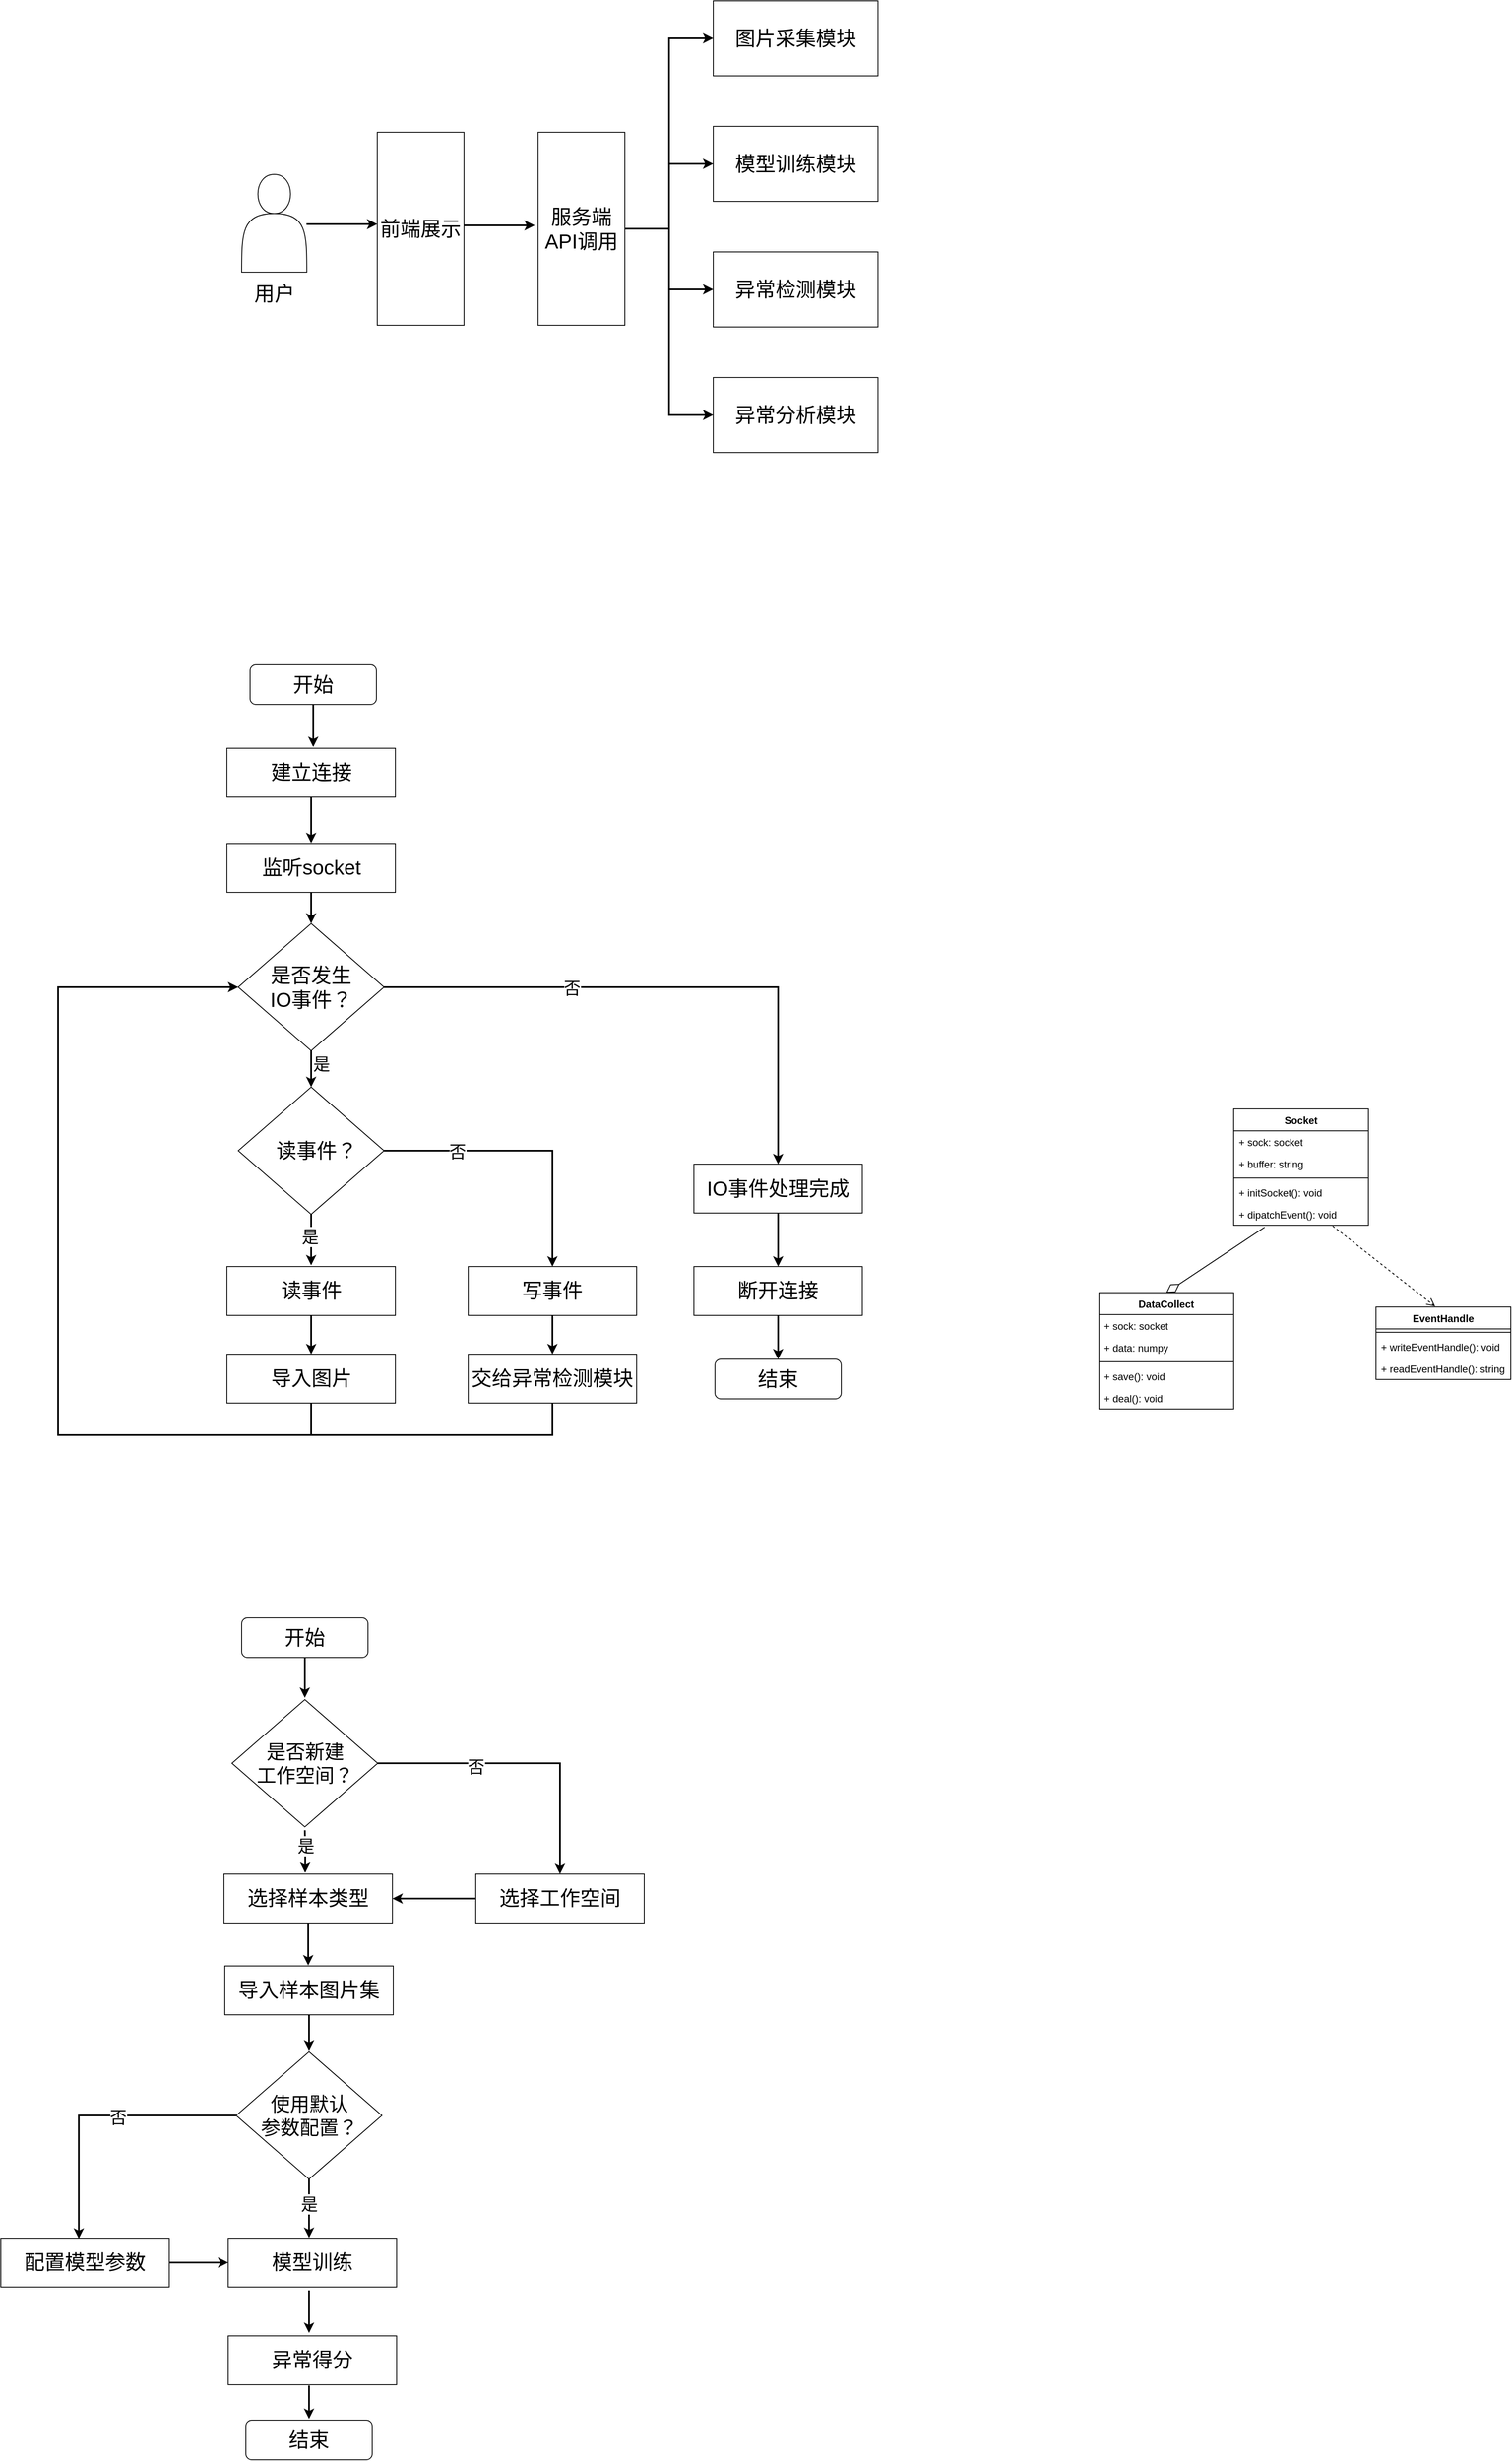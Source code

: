 <mxfile version="23.0.2" type="github">
  <diagram name="第 1 页" id="oIgSJ-jCkEDPL_mwqBG6">
    <mxGraphModel dx="2277" dy="1236" grid="0" gridSize="10" guides="1" tooltips="1" connect="1" arrows="1" fold="1" page="0" pageScale="1" pageWidth="1169" pageHeight="827" math="0" shadow="0">
      <root>
        <mxCell id="0" />
        <mxCell id="1" parent="0" />
        <mxCell id="Z4AFo1DgdPZZFTQi7bNu-21" style="edgeStyle=orthogonalEdgeStyle;rounded=0;orthogonalLoop=1;jettySize=auto;html=1;strokeWidth=2;" parent="1" edge="1">
          <mxGeometry relative="1" as="geometry">
            <mxPoint x="547" y="373.5" as="targetPoint" />
            <mxPoint x="463" y="373.5" as="sourcePoint" />
          </mxGeometry>
        </mxCell>
        <mxCell id="Z4AFo1DgdPZZFTQi7bNu-3" value="&lt;font style=&quot;font-size: 24px;&quot;&gt;前端展示&lt;/font&gt;" style="rounded=0;whiteSpace=wrap;html=1;" parent="1" vertex="1">
          <mxGeometry x="360" y="263" width="103" height="229" as="geometry" />
        </mxCell>
        <mxCell id="Z4AFo1DgdPZZFTQi7bNu-22" style="edgeStyle=orthogonalEdgeStyle;rounded=0;orthogonalLoop=1;jettySize=auto;html=1;entryX=0.5;entryY=1;entryDx=0;entryDy=0;strokeWidth=2;" parent="1" source="Z4AFo1DgdPZZFTQi7bNu-5" target="Z4AFo1DgdPZZFTQi7bNu-6" edge="1">
          <mxGeometry relative="1" as="geometry" />
        </mxCell>
        <mxCell id="Z4AFo1DgdPZZFTQi7bNu-23" style="edgeStyle=orthogonalEdgeStyle;rounded=0;orthogonalLoop=1;jettySize=auto;html=1;entryX=0.5;entryY=1;entryDx=0;entryDy=0;strokeWidth=2;" parent="1" source="Z4AFo1DgdPZZFTQi7bNu-5" target="Z4AFo1DgdPZZFTQi7bNu-11" edge="1">
          <mxGeometry relative="1" as="geometry" />
        </mxCell>
        <mxCell id="Z4AFo1DgdPZZFTQi7bNu-24" style="edgeStyle=orthogonalEdgeStyle;rounded=0;orthogonalLoop=1;jettySize=auto;html=1;entryX=0.5;entryY=1;entryDx=0;entryDy=0;strokeWidth=2;" parent="1" source="Z4AFo1DgdPZZFTQi7bNu-5" target="Z4AFo1DgdPZZFTQi7bNu-14" edge="1">
          <mxGeometry relative="1" as="geometry" />
        </mxCell>
        <mxCell id="Z4AFo1DgdPZZFTQi7bNu-25" style="edgeStyle=orthogonalEdgeStyle;rounded=0;orthogonalLoop=1;jettySize=auto;html=1;entryX=0.5;entryY=1;entryDx=0;entryDy=0;strokeWidth=2;" parent="1" source="Z4AFo1DgdPZZFTQi7bNu-5" target="Z4AFo1DgdPZZFTQi7bNu-17" edge="1">
          <mxGeometry relative="1" as="geometry" />
        </mxCell>
        <mxCell id="Z4AFo1DgdPZZFTQi7bNu-5" value="&lt;font style=&quot;font-size: 24px;&quot;&gt;服务端API调用&lt;/font&gt;" style="rounded=0;whiteSpace=wrap;html=1;" parent="1" vertex="1">
          <mxGeometry x="551" y="263" width="103" height="229" as="geometry" />
        </mxCell>
        <mxCell id="Z4AFo1DgdPZZFTQi7bNu-8" value="" style="group" parent="1" vertex="1" connectable="0">
          <mxGeometry x="759" y="107" width="195.64" height="89" as="geometry" />
        </mxCell>
        <mxCell id="Z4AFo1DgdPZZFTQi7bNu-6" value="" style="rounded=0;whiteSpace=wrap;html=1;rotation=90;" parent="Z4AFo1DgdPZZFTQi7bNu-8" vertex="1">
          <mxGeometry x="53.32" y="-53.32" width="89" height="195.64" as="geometry" />
        </mxCell>
        <mxCell id="Z4AFo1DgdPZZFTQi7bNu-7" value="&lt;font style=&quot;font-size: 24px;&quot;&gt;图片采集模块&lt;/font&gt;" style="text;html=1;strokeColor=none;fillColor=none;align=center;verticalAlign=middle;whiteSpace=wrap;rounded=0;" parent="Z4AFo1DgdPZZFTQi7bNu-8" vertex="1">
          <mxGeometry x="10.82" y="25.5" width="174" height="38" as="geometry" />
        </mxCell>
        <mxCell id="Z4AFo1DgdPZZFTQi7bNu-9" value="" style="group;strokeWidth=2;" parent="1" vertex="1" connectable="0">
          <mxGeometry x="199" y="313" width="77.33" height="157" as="geometry" />
        </mxCell>
        <mxCell id="Z4AFo1DgdPZZFTQi7bNu-1" value="" style="shape=actor;whiteSpace=wrap;html=1;" parent="Z4AFo1DgdPZZFTQi7bNu-9" vertex="1">
          <mxGeometry width="77.33" height="116" as="geometry" />
        </mxCell>
        <mxCell id="Z4AFo1DgdPZZFTQi7bNu-2" value="&lt;font style=&quot;font-size: 24px;&quot;&gt;用户&lt;/font&gt;" style="text;html=1;strokeColor=none;fillColor=none;align=center;verticalAlign=middle;whiteSpace=wrap;rounded=0;" parent="Z4AFo1DgdPZZFTQi7bNu-9" vertex="1">
          <mxGeometry x="8.66" y="127" width="60" height="30" as="geometry" />
        </mxCell>
        <mxCell id="Z4AFo1DgdPZZFTQi7bNu-10" value="" style="group" parent="1" vertex="1" connectable="0">
          <mxGeometry x="759" y="256" width="195.64" height="89" as="geometry" />
        </mxCell>
        <mxCell id="Z4AFo1DgdPZZFTQi7bNu-11" value="" style="rounded=0;whiteSpace=wrap;html=1;rotation=90;" parent="Z4AFo1DgdPZZFTQi7bNu-10" vertex="1">
          <mxGeometry x="53.32" y="-53.32" width="89" height="195.64" as="geometry" />
        </mxCell>
        <mxCell id="Z4AFo1DgdPZZFTQi7bNu-12" value="&lt;span style=&quot;font-size: 24px;&quot;&gt;模型训练模块&lt;/span&gt;" style="text;html=1;strokeColor=none;fillColor=none;align=center;verticalAlign=middle;whiteSpace=wrap;rounded=0;" parent="Z4AFo1DgdPZZFTQi7bNu-10" vertex="1">
          <mxGeometry x="10.82" y="25.5" width="174" height="38" as="geometry" />
        </mxCell>
        <mxCell id="Z4AFo1DgdPZZFTQi7bNu-13" value="" style="group" parent="1" vertex="1" connectable="0">
          <mxGeometry x="759" y="405" width="195.64" height="89" as="geometry" />
        </mxCell>
        <mxCell id="Z4AFo1DgdPZZFTQi7bNu-14" value="" style="rounded=0;whiteSpace=wrap;html=1;rotation=90;" parent="Z4AFo1DgdPZZFTQi7bNu-13" vertex="1">
          <mxGeometry x="53.32" y="-53.32" width="89" height="195.64" as="geometry" />
        </mxCell>
        <mxCell id="Z4AFo1DgdPZZFTQi7bNu-15" value="&lt;font style=&quot;font-size: 24px;&quot;&gt;异常检测模块&lt;/font&gt;" style="text;html=1;strokeColor=none;fillColor=none;align=center;verticalAlign=middle;whiteSpace=wrap;rounded=0;" parent="Z4AFo1DgdPZZFTQi7bNu-13" vertex="1">
          <mxGeometry x="10.82" y="25.5" width="174" height="38" as="geometry" />
        </mxCell>
        <mxCell id="Z4AFo1DgdPZZFTQi7bNu-16" value="" style="group" parent="1" vertex="1" connectable="0">
          <mxGeometry x="759" y="554" width="195.64" height="89" as="geometry" />
        </mxCell>
        <mxCell id="Z4AFo1DgdPZZFTQi7bNu-17" value="" style="rounded=0;whiteSpace=wrap;html=1;rotation=90;" parent="Z4AFo1DgdPZZFTQi7bNu-16" vertex="1">
          <mxGeometry x="53.32" y="-53.32" width="89" height="195.64" as="geometry" />
        </mxCell>
        <mxCell id="Z4AFo1DgdPZZFTQi7bNu-18" value="&lt;font style=&quot;font-size: 24px;&quot;&gt;异常分析模块&lt;/font&gt;" style="text;html=1;strokeColor=none;fillColor=none;align=center;verticalAlign=middle;whiteSpace=wrap;rounded=0;" parent="Z4AFo1DgdPZZFTQi7bNu-16" vertex="1">
          <mxGeometry x="10.82" y="25.5" width="174" height="38" as="geometry" />
        </mxCell>
        <mxCell id="Z4AFo1DgdPZZFTQi7bNu-26" style="edgeStyle=orthogonalEdgeStyle;rounded=0;orthogonalLoop=1;jettySize=auto;html=1;strokeWidth=2;" parent="1" edge="1">
          <mxGeometry relative="1" as="geometry">
            <mxPoint x="360" y="372" as="targetPoint" />
            <mxPoint x="276" y="372" as="sourcePoint" />
          </mxGeometry>
        </mxCell>
        <mxCell id="a3Q9JlaJn4SBkysk_mds-16" style="edgeStyle=orthogonalEdgeStyle;rounded=0;orthogonalLoop=1;jettySize=auto;html=1;strokeWidth=2;" parent="1" source="a3Q9JlaJn4SBkysk_mds-1" edge="1">
          <mxGeometry relative="1" as="geometry">
            <mxPoint x="284" y="992.5" as="targetPoint" />
          </mxGeometry>
        </mxCell>
        <mxCell id="a3Q9JlaJn4SBkysk_mds-1" value="&lt;font style=&quot;font-size: 24px;&quot;&gt;开始&lt;/font&gt;" style="rounded=1;whiteSpace=wrap;html=1;" parent="1" vertex="1">
          <mxGeometry x="209" y="895" width="150" height="47" as="geometry" />
        </mxCell>
        <mxCell id="a3Q9JlaJn4SBkysk_mds-17" style="edgeStyle=orthogonalEdgeStyle;rounded=0;orthogonalLoop=1;jettySize=auto;html=1;strokeWidth=2;" parent="1" source="a3Q9JlaJn4SBkysk_mds-2" edge="1">
          <mxGeometry relative="1" as="geometry">
            <mxPoint x="281.5" y="1106.5" as="targetPoint" />
          </mxGeometry>
        </mxCell>
        <mxCell id="a3Q9JlaJn4SBkysk_mds-2" value="&lt;font style=&quot;font-size: 24px;&quot;&gt;建立连接&lt;/font&gt;" style="rounded=0;whiteSpace=wrap;html=1;" parent="1" vertex="1">
          <mxGeometry x="181.5" y="994" width="200" height="58" as="geometry" />
        </mxCell>
        <mxCell id="a3Q9JlaJn4SBkysk_mds-3" value="&lt;font style=&quot;font-size: 24px;&quot;&gt;监听socket&lt;/font&gt;" style="rounded=0;whiteSpace=wrap;html=1;" parent="1" vertex="1">
          <mxGeometry x="181.5" y="1107" width="200" height="58" as="geometry" />
        </mxCell>
        <mxCell id="a3Q9JlaJn4SBkysk_mds-21" style="edgeStyle=orthogonalEdgeStyle;rounded=0;orthogonalLoop=1;jettySize=auto;html=1;strokeWidth=2;" parent="1" source="a3Q9JlaJn4SBkysk_mds-5" target="a3Q9JlaJn4SBkysk_mds-10" edge="1">
          <mxGeometry relative="1" as="geometry" />
        </mxCell>
        <mxCell id="a3Q9JlaJn4SBkysk_mds-5" value="&lt;span style=&quot;font-size: 24px;&quot;&gt;读事件&lt;/span&gt;" style="rounded=0;whiteSpace=wrap;html=1;" parent="1" vertex="1">
          <mxGeometry x="181.5" y="1609" width="200" height="58" as="geometry" />
        </mxCell>
        <mxCell id="a3Q9JlaJn4SBkysk_mds-24" style="edgeStyle=orthogonalEdgeStyle;rounded=0;orthogonalLoop=1;jettySize=auto;html=1;entryX=0.5;entryY=0;entryDx=0;entryDy=0;strokeWidth=2;" parent="1" source="a3Q9JlaJn4SBkysk_mds-8" target="a3Q9JlaJn4SBkysk_mds-13" edge="1">
          <mxGeometry relative="1" as="geometry" />
        </mxCell>
        <mxCell id="a3Q9JlaJn4SBkysk_mds-34" value="&lt;font style=&quot;font-size: 20px;&quot;&gt;否&lt;/font&gt;" style="edgeLabel;html=1;align=center;verticalAlign=middle;resizable=0;points=[];" parent="a3Q9JlaJn4SBkysk_mds-24" vertex="1" connectable="0">
          <mxGeometry x="-0.343" relative="1" as="geometry">
            <mxPoint as="offset" />
          </mxGeometry>
        </mxCell>
        <mxCell id="a3Q9JlaJn4SBkysk_mds-8" value="&lt;font style=&quot;font-size: 24px;&quot;&gt;是否发生&lt;br&gt;IO事件？&lt;/font&gt;" style="strokeWidth=1;html=1;shape=mxgraph.flowchart.decision;whiteSpace=wrap;" parent="1" vertex="1">
          <mxGeometry x="195" y="1202" width="173" height="151" as="geometry" />
        </mxCell>
        <mxCell id="a3Q9JlaJn4SBkysk_mds-20" style="edgeStyle=orthogonalEdgeStyle;rounded=0;orthogonalLoop=1;jettySize=auto;html=1;strokeWidth=2;" parent="1" source="a3Q9JlaJn4SBkysk_mds-9" edge="1">
          <mxGeometry relative="1" as="geometry">
            <mxPoint x="281.5" y="1607.5" as="targetPoint" />
          </mxGeometry>
        </mxCell>
        <mxCell id="a3Q9JlaJn4SBkysk_mds-33" value="&lt;font style=&quot;font-size: 20px;&quot;&gt;是&lt;/font&gt;" style="edgeLabel;html=1;align=center;verticalAlign=middle;resizable=0;points=[];" parent="a3Q9JlaJn4SBkysk_mds-20" vertex="1" connectable="0">
          <mxGeometry x="-0.141" y="-2" relative="1" as="geometry">
            <mxPoint as="offset" />
          </mxGeometry>
        </mxCell>
        <mxCell id="a3Q9JlaJn4SBkysk_mds-22" style="edgeStyle=orthogonalEdgeStyle;rounded=0;orthogonalLoop=1;jettySize=auto;html=1;entryX=0.5;entryY=0;entryDx=0;entryDy=0;strokeWidth=2;" parent="1" source="a3Q9JlaJn4SBkysk_mds-9" target="a3Q9JlaJn4SBkysk_mds-11" edge="1">
          <mxGeometry relative="1" as="geometry" />
        </mxCell>
        <mxCell id="a3Q9JlaJn4SBkysk_mds-32" value="&lt;font style=&quot;font-size: 20px;&quot;&gt;否&lt;/font&gt;" style="edgeLabel;html=1;align=center;verticalAlign=middle;resizable=0;points=[];" parent="a3Q9JlaJn4SBkysk_mds-22" vertex="1" connectable="0">
          <mxGeometry x="-0.483" relative="1" as="geometry">
            <mxPoint as="offset" />
          </mxGeometry>
        </mxCell>
        <mxCell id="a3Q9JlaJn4SBkysk_mds-9" value="&lt;span style=&quot;font-size: 24px;&quot;&gt;&amp;nbsp; 读事件？&lt;/span&gt;" style="strokeWidth=1;html=1;shape=mxgraph.flowchart.decision;whiteSpace=wrap;" parent="1" vertex="1">
          <mxGeometry x="195" y="1396" width="173" height="151" as="geometry" />
        </mxCell>
        <mxCell id="a3Q9JlaJn4SBkysk_mds-10" value="&lt;span style=&quot;font-size: 24px;&quot;&gt;导入图片&lt;/span&gt;" style="rounded=0;whiteSpace=wrap;html=1;" parent="1" vertex="1">
          <mxGeometry x="181.5" y="1713" width="200" height="58" as="geometry" />
        </mxCell>
        <mxCell id="a3Q9JlaJn4SBkysk_mds-23" style="edgeStyle=orthogonalEdgeStyle;rounded=0;orthogonalLoop=1;jettySize=auto;html=1;entryX=0.5;entryY=0;entryDx=0;entryDy=0;strokeWidth=2;" parent="1" source="a3Q9JlaJn4SBkysk_mds-11" target="a3Q9JlaJn4SBkysk_mds-12" edge="1">
          <mxGeometry relative="1" as="geometry" />
        </mxCell>
        <mxCell id="a3Q9JlaJn4SBkysk_mds-11" value="&lt;span style=&quot;font-size: 24px;&quot;&gt;写事件&lt;/span&gt;" style="rounded=0;whiteSpace=wrap;html=1;" parent="1" vertex="1">
          <mxGeometry x="468" y="1609" width="200" height="58" as="geometry" />
        </mxCell>
        <mxCell id="a3Q9JlaJn4SBkysk_mds-29" style="edgeStyle=orthogonalEdgeStyle;rounded=0;orthogonalLoop=1;jettySize=auto;html=1;endArrow=none;endFill=0;strokeWidth=2;" parent="1" source="a3Q9JlaJn4SBkysk_mds-12" edge="1">
          <mxGeometry relative="1" as="geometry">
            <mxPoint x="282" y="1809" as="targetPoint" />
            <Array as="points">
              <mxPoint x="568" y="1809" />
              <mxPoint x="283" y="1809" />
            </Array>
          </mxGeometry>
        </mxCell>
        <mxCell id="a3Q9JlaJn4SBkysk_mds-12" value="&lt;span style=&quot;font-size: 24px;&quot;&gt;交给异常检测模块&lt;/span&gt;" style="rounded=0;whiteSpace=wrap;html=1;" parent="1" vertex="1">
          <mxGeometry x="468" y="1713" width="200" height="58" as="geometry" />
        </mxCell>
        <mxCell id="a3Q9JlaJn4SBkysk_mds-25" style="edgeStyle=orthogonalEdgeStyle;rounded=0;orthogonalLoop=1;jettySize=auto;html=1;strokeWidth=2;" parent="1" source="a3Q9JlaJn4SBkysk_mds-13" target="a3Q9JlaJn4SBkysk_mds-14" edge="1">
          <mxGeometry relative="1" as="geometry" />
        </mxCell>
        <mxCell id="a3Q9JlaJn4SBkysk_mds-13" value="&lt;span style=&quot;font-size: 24px;&quot;&gt;IO事件处理完成&lt;/span&gt;" style="rounded=0;whiteSpace=wrap;html=1;" parent="1" vertex="1">
          <mxGeometry x="736" y="1487.5" width="200" height="58" as="geometry" />
        </mxCell>
        <mxCell id="a3Q9JlaJn4SBkysk_mds-26" style="edgeStyle=orthogonalEdgeStyle;rounded=0;orthogonalLoop=1;jettySize=auto;html=1;strokeWidth=2;" parent="1" source="a3Q9JlaJn4SBkysk_mds-14" target="a3Q9JlaJn4SBkysk_mds-15" edge="1">
          <mxGeometry relative="1" as="geometry" />
        </mxCell>
        <mxCell id="a3Q9JlaJn4SBkysk_mds-14" value="&lt;span style=&quot;font-size: 24px;&quot;&gt;断开连接&lt;/span&gt;" style="rounded=0;whiteSpace=wrap;html=1;" parent="1" vertex="1">
          <mxGeometry x="736" y="1609" width="200" height="58" as="geometry" />
        </mxCell>
        <mxCell id="a3Q9JlaJn4SBkysk_mds-15" value="&lt;font style=&quot;font-size: 24px;&quot;&gt;结束&lt;/font&gt;" style="rounded=1;whiteSpace=wrap;html=1;" parent="1" vertex="1">
          <mxGeometry x="761" y="1719" width="150" height="47" as="geometry" />
        </mxCell>
        <mxCell id="a3Q9JlaJn4SBkysk_mds-18" style="edgeStyle=orthogonalEdgeStyle;rounded=0;orthogonalLoop=1;jettySize=auto;html=1;entryX=0.5;entryY=0;entryDx=0;entryDy=0;entryPerimeter=0;strokeWidth=2;" parent="1" source="a3Q9JlaJn4SBkysk_mds-3" target="a3Q9JlaJn4SBkysk_mds-8" edge="1">
          <mxGeometry relative="1" as="geometry" />
        </mxCell>
        <mxCell id="a3Q9JlaJn4SBkysk_mds-19" style="edgeStyle=orthogonalEdgeStyle;rounded=0;orthogonalLoop=1;jettySize=auto;html=1;entryX=0.5;entryY=0;entryDx=0;entryDy=0;entryPerimeter=0;strokeWidth=2;" parent="1" source="a3Q9JlaJn4SBkysk_mds-8" target="a3Q9JlaJn4SBkysk_mds-9" edge="1">
          <mxGeometry relative="1" as="geometry" />
        </mxCell>
        <mxCell id="a3Q9JlaJn4SBkysk_mds-27" style="edgeStyle=orthogonalEdgeStyle;rounded=0;orthogonalLoop=1;jettySize=auto;html=1;entryX=0;entryY=0.5;entryDx=0;entryDy=0;entryPerimeter=0;strokeWidth=2;" parent="1" source="a3Q9JlaJn4SBkysk_mds-10" target="a3Q9JlaJn4SBkysk_mds-8" edge="1">
          <mxGeometry relative="1" as="geometry">
            <Array as="points">
              <mxPoint x="282" y="1809" />
              <mxPoint x="-19" y="1809" />
              <mxPoint x="-19" y="1278" />
            </Array>
          </mxGeometry>
        </mxCell>
        <mxCell id="a3Q9JlaJn4SBkysk_mds-31" value="&lt;font style=&quot;font-size: 20px;&quot;&gt;是&lt;/font&gt;" style="text;html=1;strokeColor=none;fillColor=none;align=center;verticalAlign=middle;whiteSpace=wrap;rounded=0;" parent="1" vertex="1">
          <mxGeometry x="264" y="1353" width="60" height="30" as="geometry" />
        </mxCell>
        <mxCell id="a3Q9JlaJn4SBkysk_mds-50" value="Socket" style="swimlane;fontStyle=1;align=center;verticalAlign=top;childLayout=stackLayout;horizontal=1;startSize=26;horizontalStack=0;resizeParent=1;resizeParentMax=0;resizeLast=0;collapsible=1;marginBottom=0;whiteSpace=wrap;html=1;" parent="1" vertex="1">
          <mxGeometry x="1377" y="1422" width="160" height="138" as="geometry">
            <mxRectangle x="1179" y="1234" width="74" height="26" as="alternateBounds" />
          </mxGeometry>
        </mxCell>
        <mxCell id="a3Q9JlaJn4SBkysk_mds-51" value="+ sock: socket" style="text;strokeColor=none;fillColor=none;align=left;verticalAlign=top;spacingLeft=4;spacingRight=4;overflow=hidden;rotatable=0;points=[[0,0.5],[1,0.5]];portConstraint=eastwest;whiteSpace=wrap;html=1;" parent="a3Q9JlaJn4SBkysk_mds-50" vertex="1">
          <mxGeometry y="26" width="160" height="26" as="geometry" />
        </mxCell>
        <mxCell id="a3Q9JlaJn4SBkysk_mds-65" value="&lt;span style=&quot;color: rgb(0, 0, 0); font-family: Helvetica; font-size: 12px; font-style: normal; font-variant-ligatures: normal; font-variant-caps: normal; font-weight: 400; letter-spacing: normal; orphans: 2; text-align: left; text-indent: 0px; text-transform: none; widows: 2; word-spacing: 0px; -webkit-text-stroke-width: 0px; background-color: rgb(255, 255, 255); text-decoration-thickness: initial; text-decoration-style: initial; text-decoration-color: initial; float: none; display: inline !important;&quot;&gt;+ buffer: string&amp;nbsp;&lt;/span&gt;" style="text;strokeColor=none;fillColor=none;align=left;verticalAlign=top;spacingLeft=4;spacingRight=4;overflow=hidden;rotatable=0;points=[[0,0.5],[1,0.5]];portConstraint=eastwest;whiteSpace=wrap;html=1;" parent="a3Q9JlaJn4SBkysk_mds-50" vertex="1">
          <mxGeometry y="52" width="160" height="26" as="geometry" />
        </mxCell>
        <mxCell id="a3Q9JlaJn4SBkysk_mds-52" value="" style="line;strokeWidth=1;fillColor=none;align=left;verticalAlign=middle;spacingTop=-1;spacingLeft=3;spacingRight=3;rotatable=0;labelPosition=right;points=[];portConstraint=eastwest;strokeColor=inherit;" parent="a3Q9JlaJn4SBkysk_mds-50" vertex="1">
          <mxGeometry y="78" width="160" height="8" as="geometry" />
        </mxCell>
        <mxCell id="a3Q9JlaJn4SBkysk_mds-53" value="+ initSocket(): void" style="text;strokeColor=none;fillColor=none;align=left;verticalAlign=top;spacingLeft=4;spacingRight=4;overflow=hidden;rotatable=0;points=[[0,0.5],[1,0.5]];portConstraint=eastwest;whiteSpace=wrap;html=1;" parent="a3Q9JlaJn4SBkysk_mds-50" vertex="1">
          <mxGeometry y="86" width="160" height="26" as="geometry" />
        </mxCell>
        <mxCell id="a3Q9JlaJn4SBkysk_mds-66" value="+ dipatchEvent(): void" style="text;strokeColor=none;fillColor=none;align=left;verticalAlign=top;spacingLeft=4;spacingRight=4;overflow=hidden;rotatable=0;points=[[0,0.5],[1,0.5]];portConstraint=eastwest;whiteSpace=wrap;html=1;" parent="a3Q9JlaJn4SBkysk_mds-50" vertex="1">
          <mxGeometry y="112" width="160" height="26" as="geometry" />
        </mxCell>
        <mxCell id="a3Q9JlaJn4SBkysk_mds-55" value="DataCollect" style="swimlane;fontStyle=1;align=center;verticalAlign=top;childLayout=stackLayout;horizontal=1;startSize=26;horizontalStack=0;resizeParent=1;resizeParentMax=0;resizeLast=0;collapsible=1;marginBottom=0;whiteSpace=wrap;html=1;" parent="1" vertex="1">
          <mxGeometry x="1217" y="1640" width="160" height="138" as="geometry" />
        </mxCell>
        <mxCell id="a3Q9JlaJn4SBkysk_mds-56" value="+ sock: socket" style="text;strokeColor=none;fillColor=none;align=left;verticalAlign=top;spacingLeft=4;spacingRight=4;overflow=hidden;rotatable=0;points=[[0,0.5],[1,0.5]];portConstraint=eastwest;whiteSpace=wrap;html=1;" parent="a3Q9JlaJn4SBkysk_mds-55" vertex="1">
          <mxGeometry y="26" width="160" height="26" as="geometry" />
        </mxCell>
        <mxCell id="a3Q9JlaJn4SBkysk_mds-68" value="&lt;span style=&quot;color: rgb(0, 0, 0); font-family: Helvetica; font-size: 12px; font-style: normal; font-variant-ligatures: normal; font-variant-caps: normal; font-weight: 400; letter-spacing: normal; orphans: 2; text-align: left; text-indent: 0px; text-transform: none; widows: 2; word-spacing: 0px; -webkit-text-stroke-width: 0px; background-color: rgb(255, 255, 255); text-decoration-thickness: initial; text-decoration-style: initial; text-decoration-color: initial; float: none; display: inline !important;&quot;&gt;+ data: numpy&lt;/span&gt;" style="text;strokeColor=none;fillColor=none;align=left;verticalAlign=top;spacingLeft=4;spacingRight=4;overflow=hidden;rotatable=0;points=[[0,0.5],[1,0.5]];portConstraint=eastwest;whiteSpace=wrap;html=1;" parent="a3Q9JlaJn4SBkysk_mds-55" vertex="1">
          <mxGeometry y="52" width="160" height="26" as="geometry" />
        </mxCell>
        <mxCell id="a3Q9JlaJn4SBkysk_mds-57" value="" style="line;strokeWidth=1;fillColor=none;align=left;verticalAlign=middle;spacingTop=-1;spacingLeft=3;spacingRight=3;rotatable=0;labelPosition=right;points=[];portConstraint=eastwest;strokeColor=inherit;" parent="a3Q9JlaJn4SBkysk_mds-55" vertex="1">
          <mxGeometry y="78" width="160" height="8" as="geometry" />
        </mxCell>
        <mxCell id="a3Q9JlaJn4SBkysk_mds-58" value="+ save(): void" style="text;strokeColor=none;fillColor=none;align=left;verticalAlign=top;spacingLeft=4;spacingRight=4;overflow=hidden;rotatable=0;points=[[0,0.5],[1,0.5]];portConstraint=eastwest;whiteSpace=wrap;html=1;" parent="a3Q9JlaJn4SBkysk_mds-55" vertex="1">
          <mxGeometry y="86" width="160" height="26" as="geometry" />
        </mxCell>
        <mxCell id="a3Q9JlaJn4SBkysk_mds-69" value="&lt;span style=&quot;color: rgb(0, 0, 0); font-family: Helvetica; font-size: 12px; font-style: normal; font-variant-ligatures: normal; font-variant-caps: normal; font-weight: 400; letter-spacing: normal; orphans: 2; text-align: left; text-indent: 0px; text-transform: none; widows: 2; word-spacing: 0px; -webkit-text-stroke-width: 0px; background-color: rgb(255, 255, 255); text-decoration-thickness: initial; text-decoration-style: initial; text-decoration-color: initial; float: none; display: inline !important;&quot;&gt;+ deal(): void&lt;/span&gt;" style="text;strokeColor=none;fillColor=none;align=left;verticalAlign=top;spacingLeft=4;spacingRight=4;overflow=hidden;rotatable=0;points=[[0,0.5],[1,0.5]];portConstraint=eastwest;whiteSpace=wrap;html=1;" parent="a3Q9JlaJn4SBkysk_mds-55" vertex="1">
          <mxGeometry y="112" width="160" height="26" as="geometry" />
        </mxCell>
        <mxCell id="a3Q9JlaJn4SBkysk_mds-59" value="EventHandle" style="swimlane;fontStyle=1;align=center;verticalAlign=top;childLayout=stackLayout;horizontal=1;startSize=26;horizontalStack=0;resizeParent=1;resizeParentMax=0;resizeLast=0;collapsible=1;marginBottom=0;whiteSpace=wrap;html=1;" parent="1" vertex="1">
          <mxGeometry x="1546" y="1657" width="160" height="86" as="geometry" />
        </mxCell>
        <mxCell id="a3Q9JlaJn4SBkysk_mds-61" value="" style="line;strokeWidth=1;fillColor=none;align=left;verticalAlign=middle;spacingTop=-1;spacingLeft=3;spacingRight=3;rotatable=0;labelPosition=right;points=[];portConstraint=eastwest;strokeColor=inherit;" parent="a3Q9JlaJn4SBkysk_mds-59" vertex="1">
          <mxGeometry y="26" width="160" height="8" as="geometry" />
        </mxCell>
        <mxCell id="a3Q9JlaJn4SBkysk_mds-62" value="+ writeEventHandle(): void" style="text;strokeColor=none;fillColor=none;align=left;verticalAlign=top;spacingLeft=4;spacingRight=4;overflow=hidden;rotatable=0;points=[[0,0.5],[1,0.5]];portConstraint=eastwest;whiteSpace=wrap;html=1;" parent="a3Q9JlaJn4SBkysk_mds-59" vertex="1">
          <mxGeometry y="34" width="160" height="26" as="geometry" />
        </mxCell>
        <mxCell id="a3Q9JlaJn4SBkysk_mds-67" value="&lt;span style=&quot;color: rgb(0, 0, 0); font-family: Helvetica; font-size: 12px; font-style: normal; font-variant-ligatures: normal; font-variant-caps: normal; font-weight: 400; letter-spacing: normal; orphans: 2; text-align: left; text-indent: 0px; text-transform: none; widows: 2; word-spacing: 0px; -webkit-text-stroke-width: 0px; background-color: rgb(255, 255, 255); text-decoration-thickness: initial; text-decoration-style: initial; text-decoration-color: initial; float: none; display: inline !important;&quot;&gt;+ readEventHandle(): string&lt;/span&gt;" style="text;strokeColor=none;fillColor=none;align=left;verticalAlign=top;spacingLeft=4;spacingRight=4;overflow=hidden;rotatable=0;points=[[0,0.5],[1,0.5]];portConstraint=eastwest;whiteSpace=wrap;html=1;" parent="a3Q9JlaJn4SBkysk_mds-59" vertex="1">
          <mxGeometry y="60" width="160" height="26" as="geometry" />
        </mxCell>
        <mxCell id="a3Q9JlaJn4SBkysk_mds-71" style="rounded=0;orthogonalLoop=1;jettySize=auto;html=1;entryX=0.5;entryY=0;entryDx=0;entryDy=0;endArrow=diamondThin;endFill=0;endSize=16;exitX=0.23;exitY=1.09;exitDx=0;exitDy=0;exitPerimeter=0;" parent="1" source="a3Q9JlaJn4SBkysk_mds-66" target="a3Q9JlaJn4SBkysk_mds-55" edge="1">
          <mxGeometry relative="1" as="geometry" />
        </mxCell>
        <mxCell id="a3Q9JlaJn4SBkysk_mds-72" style="rounded=0;orthogonalLoop=1;jettySize=auto;html=1;endSize=8;endArrow=open;endFill=0;dashed=1;exitX=0.735;exitY=1.033;exitDx=0;exitDy=0;exitPerimeter=0;entryX=0.439;entryY=-0.007;entryDx=0;entryDy=0;entryPerimeter=0;" parent="1" source="a3Q9JlaJn4SBkysk_mds-66" target="a3Q9JlaJn4SBkysk_mds-59" edge="1">
          <mxGeometry relative="1" as="geometry">
            <mxPoint x="1650" y="1669" as="targetPoint" />
          </mxGeometry>
        </mxCell>
        <mxCell id="YO7OPcjBrQpYHbS6nEXv-11" style="edgeStyle=orthogonalEdgeStyle;rounded=0;orthogonalLoop=1;jettySize=auto;html=1;strokeWidth=2;" edge="1" parent="1" source="YO7OPcjBrQpYHbS6nEXv-1">
          <mxGeometry relative="1" as="geometry">
            <mxPoint x="274" y="2120.875" as="targetPoint" />
          </mxGeometry>
        </mxCell>
        <mxCell id="YO7OPcjBrQpYHbS6nEXv-1" value="&lt;font style=&quot;font-size: 24px;&quot;&gt;开始&lt;/font&gt;" style="rounded=1;whiteSpace=wrap;html=1;" vertex="1" parent="1">
          <mxGeometry x="199" y="2026" width="150" height="47" as="geometry" />
        </mxCell>
        <mxCell id="YO7OPcjBrQpYHbS6nEXv-14" style="edgeStyle=orthogonalEdgeStyle;rounded=0;orthogonalLoop=1;jettySize=auto;html=1;strokeWidth=2;" edge="1" parent="1" source="YO7OPcjBrQpYHbS6nEXv-2">
          <mxGeometry relative="1" as="geometry">
            <mxPoint x="278" y="2438.4" as="targetPoint" />
          </mxGeometry>
        </mxCell>
        <mxCell id="YO7OPcjBrQpYHbS6nEXv-2" value="&lt;span style=&quot;font-size: 24px;&quot;&gt;选择样本类型&lt;/span&gt;" style="rounded=0;whiteSpace=wrap;html=1;" vertex="1" parent="1">
          <mxGeometry x="178" y="2330" width="200" height="58" as="geometry" />
        </mxCell>
        <mxCell id="YO7OPcjBrQpYHbS6nEXv-20" style="edgeStyle=orthogonalEdgeStyle;rounded=0;orthogonalLoop=1;jettySize=auto;html=1;entryX=0.5;entryY=0;entryDx=0;entryDy=0;strokeWidth=2;" edge="1" parent="1" source="YO7OPcjBrQpYHbS6nEXv-3" target="YO7OPcjBrQpYHbS6nEXv-10">
          <mxGeometry relative="1" as="geometry" />
        </mxCell>
        <mxCell id="YO7OPcjBrQpYHbS6nEXv-25" value="&lt;font style=&quot;font-size: 20px;&quot;&gt;否&lt;/font&gt;" style="edgeLabel;html=1;align=center;verticalAlign=middle;resizable=0;points=[];" vertex="1" connectable="0" parent="YO7OPcjBrQpYHbS6nEXv-20">
          <mxGeometry x="-0.333" y="-3" relative="1" as="geometry">
            <mxPoint as="offset" />
          </mxGeometry>
        </mxCell>
        <mxCell id="YO7OPcjBrQpYHbS6nEXv-3" value="&lt;span style=&quot;font-size: 23px;&quot;&gt;是否新建&lt;br&gt;工作空间？&lt;/span&gt;" style="strokeWidth=1;html=1;shape=mxgraph.flowchart.decision;whiteSpace=wrap;" vertex="1" parent="1">
          <mxGeometry x="187.5" y="2123" width="173" height="151" as="geometry" />
        </mxCell>
        <mxCell id="YO7OPcjBrQpYHbS6nEXv-15" style="edgeStyle=orthogonalEdgeStyle;rounded=0;orthogonalLoop=1;jettySize=auto;html=1;strokeWidth=2;" edge="1" parent="1" source="YO7OPcjBrQpYHbS6nEXv-4">
          <mxGeometry relative="1" as="geometry">
            <mxPoint x="279" y="2539.2" as="targetPoint" />
          </mxGeometry>
        </mxCell>
        <mxCell id="YO7OPcjBrQpYHbS6nEXv-4" value="&lt;span style=&quot;font-size: 24px;&quot;&gt;导入样本图片集&lt;/span&gt;" style="rounded=0;whiteSpace=wrap;html=1;" vertex="1" parent="1">
          <mxGeometry x="179" y="2439" width="200" height="58" as="geometry" />
        </mxCell>
        <mxCell id="YO7OPcjBrQpYHbS6nEXv-24" style="edgeStyle=orthogonalEdgeStyle;rounded=0;orthogonalLoop=1;jettySize=auto;html=1;entryX=0;entryY=0.5;entryDx=0;entryDy=0;strokeWidth=2;" edge="1" parent="1" source="YO7OPcjBrQpYHbS6nEXv-5" target="YO7OPcjBrQpYHbS6nEXv-6">
          <mxGeometry relative="1" as="geometry" />
        </mxCell>
        <mxCell id="YO7OPcjBrQpYHbS6nEXv-5" value="&lt;span style=&quot;font-size: 24px;&quot;&gt;配置模型参数&lt;/span&gt;" style="rounded=0;whiteSpace=wrap;html=1;" vertex="1" parent="1">
          <mxGeometry x="-87" y="2762" width="200" height="58" as="geometry" />
        </mxCell>
        <mxCell id="YO7OPcjBrQpYHbS6nEXv-17" style="edgeStyle=orthogonalEdgeStyle;rounded=0;orthogonalLoop=1;jettySize=auto;html=1;strokeWidth=2;" edge="1" parent="1">
          <mxGeometry relative="1" as="geometry">
            <mxPoint x="279" y="2874.5" as="targetPoint" />
            <mxPoint x="279" y="2824" as="sourcePoint" />
          </mxGeometry>
        </mxCell>
        <mxCell id="YO7OPcjBrQpYHbS6nEXv-6" value="&lt;span style=&quot;font-size: 24px;&quot;&gt;模型训练&lt;/span&gt;" style="rounded=0;whiteSpace=wrap;html=1;" vertex="1" parent="1">
          <mxGeometry x="183" y="2762" width="200" height="58" as="geometry" />
        </mxCell>
        <mxCell id="YO7OPcjBrQpYHbS6nEXv-16" style="edgeStyle=orthogonalEdgeStyle;rounded=0;orthogonalLoop=1;jettySize=auto;html=1;strokeWidth=2;" edge="1" parent="1" source="YO7OPcjBrQpYHbS6nEXv-7">
          <mxGeometry relative="1" as="geometry">
            <mxPoint x="279" y="2761.6" as="targetPoint" />
          </mxGeometry>
        </mxCell>
        <mxCell id="YO7OPcjBrQpYHbS6nEXv-27" value="&lt;font style=&quot;font-size: 20px;&quot;&gt;是&lt;/font&gt;" style="edgeLabel;html=1;align=center;verticalAlign=middle;resizable=0;points=[];" vertex="1" connectable="0" parent="YO7OPcjBrQpYHbS6nEXv-16">
          <mxGeometry x="-0.173" relative="1" as="geometry">
            <mxPoint as="offset" />
          </mxGeometry>
        </mxCell>
        <mxCell id="YO7OPcjBrQpYHbS6nEXv-7" value="&lt;span style=&quot;font-size: 23px;&quot;&gt;使用默认&lt;br&gt;参数配置？&lt;/span&gt;" style="strokeWidth=1;html=1;shape=mxgraph.flowchart.decision;whiteSpace=wrap;" vertex="1" parent="1">
          <mxGeometry x="192.5" y="2541" width="173" height="151" as="geometry" />
        </mxCell>
        <mxCell id="YO7OPcjBrQpYHbS6nEXv-19" style="edgeStyle=orthogonalEdgeStyle;rounded=0;orthogonalLoop=1;jettySize=auto;html=1;strokeWidth=2;" edge="1" parent="1">
          <mxGeometry relative="1" as="geometry">
            <mxPoint x="279" y="2976.5" as="targetPoint" />
            <mxPoint x="279" y="2937" as="sourcePoint" />
          </mxGeometry>
        </mxCell>
        <mxCell id="YO7OPcjBrQpYHbS6nEXv-8" value="&lt;span style=&quot;font-size: 24px;&quot;&gt;异常得分&lt;/span&gt;" style="rounded=0;whiteSpace=wrap;html=1;" vertex="1" parent="1">
          <mxGeometry x="183" y="2878" width="200" height="58" as="geometry" />
        </mxCell>
        <mxCell id="YO7OPcjBrQpYHbS6nEXv-9" value="&lt;font style=&quot;font-size: 24px;&quot;&gt;结束&lt;/font&gt;" style="rounded=1;whiteSpace=wrap;html=1;" vertex="1" parent="1">
          <mxGeometry x="204" y="2978" width="150" height="47" as="geometry" />
        </mxCell>
        <mxCell id="YO7OPcjBrQpYHbS6nEXv-21" style="edgeStyle=orthogonalEdgeStyle;rounded=0;orthogonalLoop=1;jettySize=auto;html=1;entryX=1;entryY=0.5;entryDx=0;entryDy=0;strokeWidth=2;" edge="1" parent="1" source="YO7OPcjBrQpYHbS6nEXv-10" target="YO7OPcjBrQpYHbS6nEXv-2">
          <mxGeometry relative="1" as="geometry" />
        </mxCell>
        <mxCell id="YO7OPcjBrQpYHbS6nEXv-10" value="&lt;span style=&quot;font-size: 24px;&quot;&gt;选择工作空间&lt;/span&gt;" style="rounded=0;whiteSpace=wrap;html=1;" vertex="1" parent="1">
          <mxGeometry x="477" y="2330" width="200" height="58" as="geometry" />
        </mxCell>
        <mxCell id="YO7OPcjBrQpYHbS6nEXv-12" style="edgeStyle=orthogonalEdgeStyle;rounded=0;orthogonalLoop=1;jettySize=auto;html=1;entryX=0.457;entryY=-0.093;entryDx=0;entryDy=0;entryPerimeter=0;strokeWidth=2;" edge="1" parent="1">
          <mxGeometry relative="1" as="geometry">
            <mxPoint x="274.0" y="2278.0" as="sourcePoint" />
            <mxPoint x="274.4" y="2328.606" as="targetPoint" />
          </mxGeometry>
        </mxCell>
        <mxCell id="YO7OPcjBrQpYHbS6nEXv-26" value="&lt;font style=&quot;font-size: 20px;&quot;&gt;是&lt;/font&gt;" style="edgeLabel;html=1;align=center;verticalAlign=middle;resizable=0;points=[];" vertex="1" connectable="0" parent="YO7OPcjBrQpYHbS6nEXv-12">
          <mxGeometry x="-0.294" relative="1" as="geometry">
            <mxPoint as="offset" />
          </mxGeometry>
        </mxCell>
        <mxCell id="YO7OPcjBrQpYHbS6nEXv-22" style="edgeStyle=orthogonalEdgeStyle;rounded=0;orthogonalLoop=1;jettySize=auto;html=1;entryX=0.463;entryY=0.009;entryDx=0;entryDy=0;entryPerimeter=0;strokeWidth=2;" edge="1" parent="1" source="YO7OPcjBrQpYHbS6nEXv-7" target="YO7OPcjBrQpYHbS6nEXv-5">
          <mxGeometry relative="1" as="geometry" />
        </mxCell>
        <mxCell id="YO7OPcjBrQpYHbS6nEXv-28" value="&lt;font style=&quot;font-size: 20px;&quot;&gt;否&lt;/font&gt;" style="edgeLabel;html=1;align=center;verticalAlign=middle;resizable=0;points=[];" vertex="1" connectable="0" parent="YO7OPcjBrQpYHbS6nEXv-22">
          <mxGeometry x="-0.153" y="1" relative="1" as="geometry">
            <mxPoint as="offset" />
          </mxGeometry>
        </mxCell>
      </root>
    </mxGraphModel>
  </diagram>
</mxfile>
